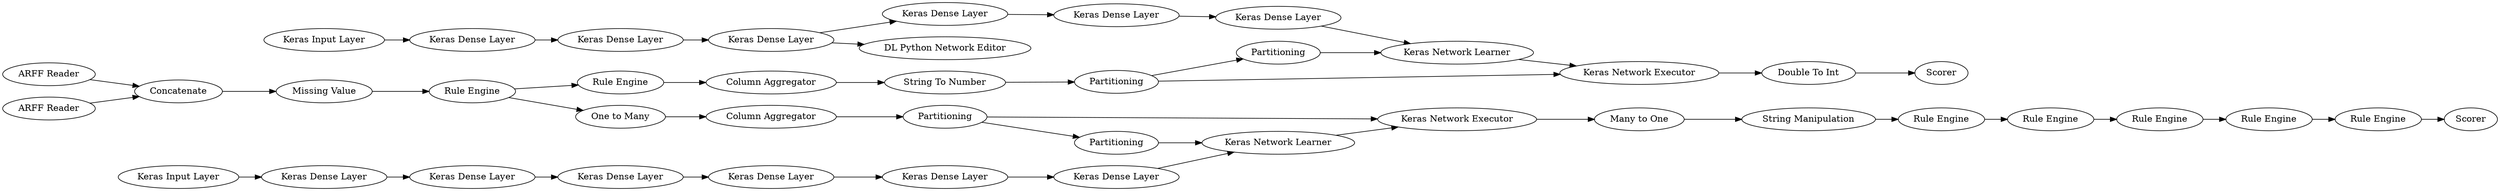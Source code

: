 digraph {
	41 -> 42
	60 -> 57
	62 -> 65
	41 -> 43
	3 -> 79
	49 -> 53
	71 -> 72
	50 -> 39
	51 -> 48
	40 -> 41
	75 -> 67
	57 -> 61
	63 -> 64
	5 -> 35
	69 -> 70
	42 -> 39
	58 -> 59
	44 -> 45
	39 -> 43
	61 -> 64
	68 -> 54
	46 -> 47
	22 -> 40
	48 -> 50
	52 -> 49
	49 -> 51
	35 -> 22
	72 -> 73
	64 -> 65
	70 -> 71
	79 -> 5
	47 -> 52
	43 -> 44
	56 -> 60
	65 -> 69
	55 -> 58
	74 -> 75
	54 -> 62
	62 -> 63
	59 -> 56
	2 -> 3
	73 -> 74
	1 -> 3
	5 -> 68
	57 [label="Keras Dense Layer"]
	55 [label="Keras Input Layer"]
	79 [label="Missing Value"]
	58 [label="Keras Dense Layer"]
	74 [label="Rule Engine"]
	3 [label=Concatenate]
	39 [label="Keras Network Learner"]
	64 [label="Keras Network Learner"]
	49 [label="Keras Dense Layer"]
	41 [label=Partitioning]
	51 [label="Keras Dense Layer"]
	56 [label="Keras Dense Layer"]
	54 [label="Column Aggregator"]
	75 [label="Rule Engine"]
	59 [label="Keras Dense Layer"]
	48 [label="Keras Dense Layer"]
	50 [label="Keras Dense Layer"]
	1 [label="ARFF Reader"]
	42 [label=Partitioning]
	53 [label="DL Python Network Editor"]
	68 [label="One to Many"]
	22 [label="Column Aggregator"]
	67 [label=Scorer]
	72 [label="Rule Engine"]
	47 [label="Keras Dense Layer"]
	61 [label="Keras Dense Layer"]
	63 [label=Partitioning]
	60 [label="Keras Dense Layer"]
	5 [label="Rule Engine"]
	43 [label="Keras Network Executor"]
	35 [label="Rule Engine"]
	44 [label="Double To Int"]
	62 [label=Partitioning]
	70 [label="String Manipulation"]
	71 [label="Rule Engine"]
	65 [label="Keras Network Executor"]
	69 [label="Many to One"]
	46 [label="Keras Input Layer"]
	40 [label="String To Number"]
	52 [label="Keras Dense Layer"]
	73 [label="Rule Engine"]
	2 [label="ARFF Reader"]
	45 [label=Scorer]
	rankdir=LR
}
